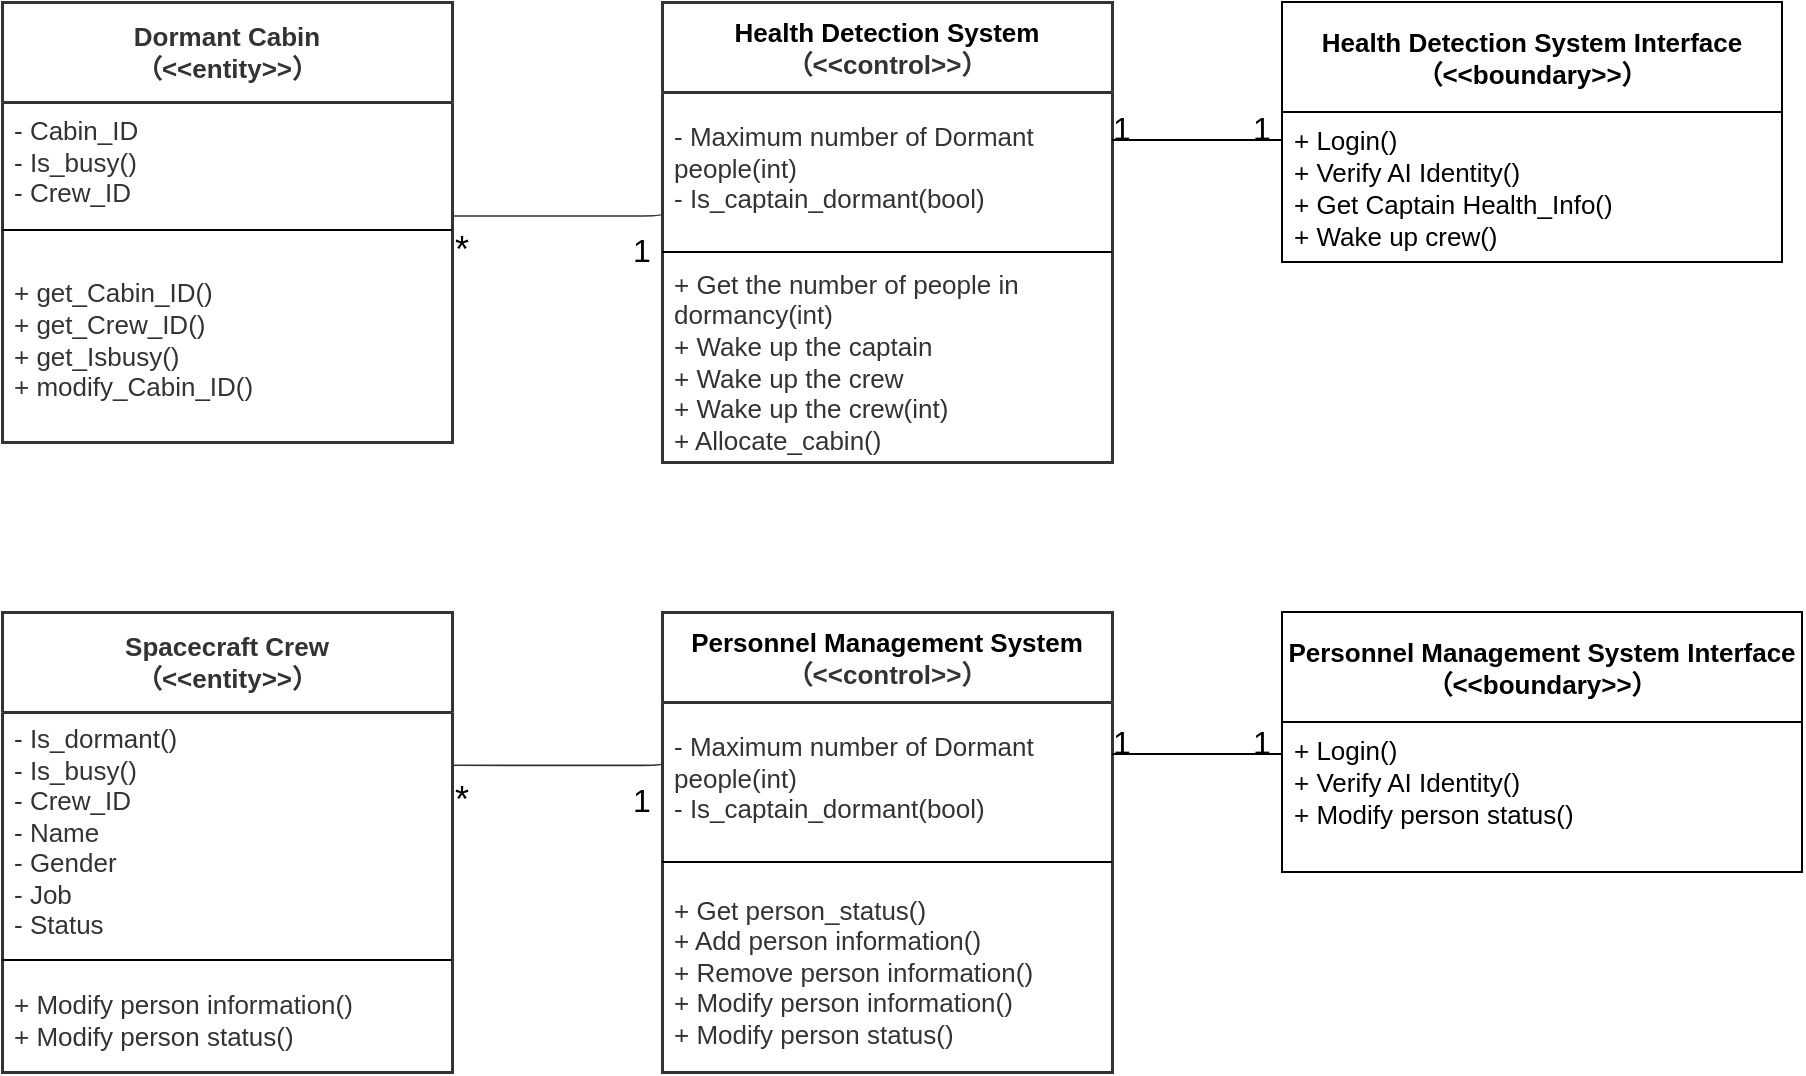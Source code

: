 <mxfile version="14.6.13" type="github">
  <diagram id="lahAI4o_v5NNIT2_g8Nk" name="Page-1">
    <mxGraphModel dx="1038" dy="585" grid="0" gridSize="10" guides="1" tooltips="1" connect="1" arrows="1" fold="1" page="0" pageScale="1" pageWidth="827" pageHeight="1169" math="0" shadow="0">
      <root>
        <mxCell id="0" />
        <mxCell id="1" parent="0" />
        <mxCell id="dTBrqwSi1oJnKRtNTOWD-1" value="&lt;span style=&quot;color: rgb(0 , 0 , 0) ; font-family: &amp;#34;helvetica&amp;#34;&quot;&gt;&lt;font style=&quot;font-size: 13px&quot;&gt;Health Detection System&lt;/font&gt;&lt;/span&gt;（&amp;lt;&amp;lt;control&amp;gt;&amp;gt;）" style="html=1;overflow=block;blockSpacing=1;whiteSpace=wrap;swimlane;childLayout=stackLayout;horizontal=1;horizontalStack=0;resizeParent=1;resizeParentMax=0;resizeLast=0;collapsible=0;fontStyle=0;marginBottom=0;swimlaneFillColor=#ffffff;startSize=45;whiteSpace=wrap;fontSize=13;fontColor=#333333;fontStyle=1;whiteSpace=wrap;align=center;spacing=0;strokeColor=#333333;strokeOpacity=100;strokeWidth=1.5;" vertex="1" parent="1">
          <mxGeometry x="400" y="265" width="225" height="230" as="geometry" />
        </mxCell>
        <mxCell id="dTBrqwSi1oJnKRtNTOWD-2" value="- Maximum number of Dormant people(int)&#xa;- Is_captain_dormant(bool)" style="part=1;html=1;whiteSpace=wrap;resizeHeight=0;strokeColor=none;fillColor=none;align=left;verticalAlign=middle;spacingLeft=4;spacingRight=4;overflow=hidden;rotatable=0;points=[[0,0.5],[1,0.5]];portConstraint=eastwest;swimlaneFillColor=#ffffff;strokeOpacity=100;whiteSpace=wrap;fontSize=13;fontColor=#333333;" vertex="1" parent="dTBrqwSi1oJnKRtNTOWD-1">
          <mxGeometry y="45" width="225" height="76" as="geometry" />
        </mxCell>
        <mxCell id="dTBrqwSi1oJnKRtNTOWD-3" value="" style="line;strokeWidth=1;fillColor=none;align=left;verticalAlign=middle;spacingTop=-1;spacingLeft=3;spacingRight=3;rotatable=0;labelPosition=right;points=[];portConstraint=eastwest;" vertex="1" parent="dTBrqwSi1oJnKRtNTOWD-1">
          <mxGeometry y="121" width="225" height="8" as="geometry" />
        </mxCell>
        <mxCell id="dTBrqwSi1oJnKRtNTOWD-4" value="+ Get the number of people in dormancy(int)&#xa;+ Wake up the captain&#xa;+ Wake up the crew&#xa;+ Wake up the crew(int)&#xa;+ Allocate_cabin()" style="part=1;html=1;whiteSpace=wrap;resizeHeight=0;strokeColor=none;fillColor=none;align=left;verticalAlign=middle;spacingLeft=4;spacingRight=4;overflow=hidden;rotatable=0;points=[[0,0.5],[1,0.5]];portConstraint=eastwest;swimlaneFillColor=#ffffff;strokeOpacity=100;whiteSpace=wrap;fontSize=13;fontColor=#333333;" vertex="1" parent="dTBrqwSi1oJnKRtNTOWD-1">
          <mxGeometry y="129" width="225" height="101" as="geometry" />
        </mxCell>
        <mxCell id="dTBrqwSi1oJnKRtNTOWD-5" value="Dormant Cabin&lt;br&gt;（&amp;lt;&amp;lt;entity&amp;gt;&amp;gt;）" style="html=1;overflow=block;blockSpacing=1;whiteSpace=wrap;swimlane;childLayout=stackLayout;horizontal=1;horizontalStack=0;resizeParent=1;resizeParentMax=0;resizeLast=0;collapsible=0;fontStyle=0;marginBottom=0;swimlaneFillColor=#ffffff;startSize=50;whiteSpace=wrap;fontSize=13;fontColor=#333333;fontStyle=1;whiteSpace=wrap;align=center;spacing=0;strokeColor=#333333;strokeOpacity=100;strokeWidth=1.5;" vertex="1" parent="1">
          <mxGeometry x="70" y="265" width="225" height="220" as="geometry" />
        </mxCell>
        <mxCell id="dTBrqwSi1oJnKRtNTOWD-6" value="- Cabin_ID&lt;br&gt;- Is_busy()&lt;br&gt;- Crew_ID" style="part=1;html=1;whiteSpace=wrap;resizeHeight=0;strokeColor=none;fillColor=none;align=left;verticalAlign=middle;spacingLeft=4;spacingRight=4;overflow=hidden;rotatable=0;points=[[0,0.5],[1,0.5]];portConstraint=eastwest;swimlaneFillColor=#ffffff;strokeOpacity=100;whiteSpace=wrap;fontSize=13;fontColor=#333333;" vertex="1" parent="dTBrqwSi1oJnKRtNTOWD-5">
          <mxGeometry y="50" width="225" height="60" as="geometry" />
        </mxCell>
        <mxCell id="dTBrqwSi1oJnKRtNTOWD-7" value="" style="line;strokeWidth=1;fillColor=none;align=left;verticalAlign=middle;spacingTop=-1;spacingLeft=3;spacingRight=3;rotatable=0;labelPosition=right;points=[];portConstraint=eastwest;" vertex="1" parent="dTBrqwSi1oJnKRtNTOWD-5">
          <mxGeometry y="110" width="225" height="8" as="geometry" />
        </mxCell>
        <mxCell id="dTBrqwSi1oJnKRtNTOWD-8" value="+ get_Cabin_ID()&lt;br&gt;+ get_Crew_ID()&lt;br&gt;+ get_Isbusy()&lt;br&gt;+ modify_Cabin_ID()" style="part=1;html=1;whiteSpace=wrap;resizeHeight=0;strokeColor=none;fillColor=none;align=left;verticalAlign=middle;spacingLeft=4;spacingRight=4;overflow=hidden;rotatable=0;points=[[0,0.5],[1,0.5]];portConstraint=eastwest;swimlaneFillColor=#ffffff;strokeOpacity=100;whiteSpace=wrap;fontSize=13;fontColor=#333333;" vertex="1" parent="dTBrqwSi1oJnKRtNTOWD-5">
          <mxGeometry y="118" width="225" height="102" as="geometry" />
        </mxCell>
        <UserObject label="" lucidchartObjectId="2gjDA~KYbzQr" id="dTBrqwSi1oJnKRtNTOWD-9">
          <mxCell style="html=1;jettySize=18;whiteSpace=wrap;fontSize=13;strokeColor=#333333;strokeOpacity=100;strokeWidth=0.8;rounded=1;arcSize=24;edgeStyle=orthogonalEdgeStyle;startArrow=none;;endArrow=none;;" edge="1" parent="1">
            <mxGeometry width="100" height="100" relative="1" as="geometry">
              <Array as="points">
                <mxPoint x="400" y="372" />
              </Array>
              <mxPoint x="400" y="370" as="sourcePoint" />
              <mxPoint x="296" y="372" as="targetPoint" />
            </mxGeometry>
          </mxCell>
        </UserObject>
        <mxCell id="dTBrqwSi1oJnKRtNTOWD-10" value="&lt;font style=&quot;font-size: 18px&quot;&gt;*&lt;/font&gt;" style="text;html=1;strokeColor=none;fillColor=none;align=center;verticalAlign=middle;whiteSpace=wrap;rounded=0;" vertex="1" parent="1">
          <mxGeometry x="280" y="379.38" width="40" height="20" as="geometry" />
        </mxCell>
        <mxCell id="dTBrqwSi1oJnKRtNTOWD-11" value="&lt;font style=&quot;font-size: 16px&quot;&gt;1&lt;/font&gt;" style="text;html=1;strokeColor=none;fillColor=none;align=center;verticalAlign=middle;whiteSpace=wrap;rounded=0;" vertex="1" parent="1">
          <mxGeometry x="370" y="379.38" width="40" height="20" as="geometry" />
        </mxCell>
        <mxCell id="dTBrqwSi1oJnKRtNTOWD-12" value="Health Detection System Interface&#xa;（&lt;&lt;boundary&gt;&gt;）" style="swimlane;fontStyle=1;childLayout=stackLayout;horizontal=1;startSize=55;fillColor=none;horizontalStack=0;resizeParent=1;resizeParentMax=0;resizeLast=0;collapsible=1;marginBottom=0;fontSize=13;" vertex="1" parent="1">
          <mxGeometry x="710" y="265" width="250" height="130" as="geometry">
            <mxRectangle x="710" y="265" width="280" height="40" as="alternateBounds" />
          </mxGeometry>
        </mxCell>
        <mxCell id="dTBrqwSi1oJnKRtNTOWD-13" value="+ Login()&#xa;+ Verify AI Identity()&#xa;+ Get Captain Health_Info()&#xa;+ Wake up crew()" style="text;strokeColor=none;fillColor=none;align=left;verticalAlign=top;spacingLeft=4;spacingRight=4;overflow=hidden;rotatable=0;points=[[0,0.5],[1,0.5]];portConstraint=eastwest;fontSize=13;" vertex="1" parent="dTBrqwSi1oJnKRtNTOWD-12">
          <mxGeometry y="55" width="250" height="75" as="geometry" />
        </mxCell>
        <mxCell id="dTBrqwSi1oJnKRtNTOWD-14" value="" style="line;strokeWidth=1;fillColor=none;align=left;verticalAlign=middle;spacingTop=-1;spacingLeft=3;spacingRight=3;rotatable=0;labelPosition=right;points=[];portConstraint=eastwest;fontSize=13;" vertex="1" parent="1">
          <mxGeometry x="625" y="330" width="85" height="8" as="geometry" />
        </mxCell>
        <mxCell id="dTBrqwSi1oJnKRtNTOWD-15" value="&lt;font style=&quot;font-size: 16px&quot;&gt;1&lt;/font&gt;" style="text;html=1;strokeColor=none;fillColor=none;align=center;verticalAlign=middle;whiteSpace=wrap;rounded=0;" vertex="1" parent="1">
          <mxGeometry x="610" y="318" width="40" height="20" as="geometry" />
        </mxCell>
        <mxCell id="dTBrqwSi1oJnKRtNTOWD-16" value="&lt;font style=&quot;font-size: 16px&quot;&gt;1&lt;/font&gt;" style="text;html=1;strokeColor=none;fillColor=none;align=center;verticalAlign=middle;whiteSpace=wrap;rounded=0;" vertex="1" parent="1">
          <mxGeometry x="680" y="318" width="40" height="20" as="geometry" />
        </mxCell>
        <mxCell id="dTBrqwSi1oJnKRtNTOWD-17" value="Personnel Management System Interface&#xa;（&lt;&lt;boundary&gt;&gt;）" style="swimlane;fontStyle=1;childLayout=stackLayout;horizontal=1;startSize=55;fillColor=none;horizontalStack=0;resizeParent=1;resizeParentMax=0;resizeLast=0;collapsible=1;marginBottom=0;fontSize=13;" vertex="1" parent="1">
          <mxGeometry x="710" y="570" width="260" height="130" as="geometry">
            <mxRectangle x="710" y="265" width="280" height="40" as="alternateBounds" />
          </mxGeometry>
        </mxCell>
        <mxCell id="dTBrqwSi1oJnKRtNTOWD-18" value="+ Login()&#xa;+ Verify AI Identity()&#xa;+ Modify person status()" style="text;strokeColor=none;fillColor=none;align=left;verticalAlign=top;spacingLeft=4;spacingRight=4;overflow=hidden;rotatable=0;points=[[0,0.5],[1,0.5]];portConstraint=eastwest;fontSize=13;" vertex="1" parent="dTBrqwSi1oJnKRtNTOWD-17">
          <mxGeometry y="55" width="260" height="75" as="geometry" />
        </mxCell>
        <mxCell id="dTBrqwSi1oJnKRtNTOWD-19" value="&lt;span style=&quot;color: rgb(0 , 0 , 0)&quot;&gt;Personnel Management&lt;/span&gt;&lt;span style=&quot;color: rgb(0 , 0 , 0) ; font-family: &amp;#34;helvetica&amp;#34;&quot;&gt;&lt;font style=&quot;font-size: 13px&quot;&gt;&amp;nbsp;System&lt;/font&gt;&lt;/span&gt;（&amp;lt;&amp;lt;control&amp;gt;&amp;gt;）" style="html=1;overflow=block;blockSpacing=1;whiteSpace=wrap;swimlane;childLayout=stackLayout;horizontal=1;horizontalStack=0;resizeParent=1;resizeParentMax=0;resizeLast=0;collapsible=0;fontStyle=0;marginBottom=0;swimlaneFillColor=#ffffff;startSize=45;whiteSpace=wrap;fontSize=13;fontColor=#333333;fontStyle=1;whiteSpace=wrap;align=center;spacing=0;strokeColor=#333333;strokeOpacity=100;strokeWidth=1.5;" vertex="1" parent="1">
          <mxGeometry x="400" y="570" width="225" height="230" as="geometry" />
        </mxCell>
        <mxCell id="dTBrqwSi1oJnKRtNTOWD-20" value="- Maximum number of Dormant people(int)&#xa;- Is_captain_dormant(bool)" style="part=1;html=1;whiteSpace=wrap;resizeHeight=0;strokeColor=none;fillColor=none;align=left;verticalAlign=middle;spacingLeft=4;spacingRight=4;overflow=hidden;rotatable=0;points=[[0,0.5],[1,0.5]];portConstraint=eastwest;swimlaneFillColor=#ffffff;strokeOpacity=100;whiteSpace=wrap;fontSize=13;fontColor=#333333;" vertex="1" parent="dTBrqwSi1oJnKRtNTOWD-19">
          <mxGeometry y="45" width="225" height="76" as="geometry" />
        </mxCell>
        <mxCell id="dTBrqwSi1oJnKRtNTOWD-21" value="" style="line;strokeWidth=1;fillColor=none;align=left;verticalAlign=middle;spacingTop=-1;spacingLeft=3;spacingRight=3;rotatable=0;labelPosition=right;points=[];portConstraint=eastwest;" vertex="1" parent="dTBrqwSi1oJnKRtNTOWD-19">
          <mxGeometry y="121" width="225" height="8" as="geometry" />
        </mxCell>
        <mxCell id="dTBrqwSi1oJnKRtNTOWD-22" value="+ Get person_status()&lt;br&gt;+ Add person information()&lt;br&gt;+ Remove person information()&lt;br&gt;+ Modify person information()&lt;br&gt;+ Modify person status()" style="part=1;html=1;whiteSpace=wrap;resizeHeight=0;strokeColor=none;fillColor=none;align=left;verticalAlign=middle;spacingLeft=4;spacingRight=4;overflow=hidden;rotatable=0;points=[[0,0.5],[1,0.5]];portConstraint=eastwest;swimlaneFillColor=#ffffff;strokeOpacity=100;whiteSpace=wrap;fontSize=13;fontColor=#333333;" vertex="1" parent="dTBrqwSi1oJnKRtNTOWD-19">
          <mxGeometry y="129" width="225" height="101" as="geometry" />
        </mxCell>
        <mxCell id="dTBrqwSi1oJnKRtNTOWD-23" value="" style="line;strokeWidth=1;fillColor=none;align=left;verticalAlign=middle;spacingTop=-1;spacingLeft=3;spacingRight=3;rotatable=0;labelPosition=right;points=[];portConstraint=eastwest;fontSize=13;" vertex="1" parent="1">
          <mxGeometry x="625" y="637" width="85" height="8" as="geometry" />
        </mxCell>
        <mxCell id="dTBrqwSi1oJnKRtNTOWD-24" value="&lt;font style=&quot;font-size: 16px&quot;&gt;1&lt;/font&gt;" style="text;html=1;strokeColor=none;fillColor=none;align=center;verticalAlign=middle;whiteSpace=wrap;rounded=0;" vertex="1" parent="1">
          <mxGeometry x="610" y="625" width="40" height="20" as="geometry" />
        </mxCell>
        <mxCell id="dTBrqwSi1oJnKRtNTOWD-25" value="&lt;font style=&quot;font-size: 16px&quot;&gt;1&lt;/font&gt;" style="text;html=1;strokeColor=none;fillColor=none;align=center;verticalAlign=middle;whiteSpace=wrap;rounded=0;" vertex="1" parent="1">
          <mxGeometry x="680" y="625" width="40" height="20" as="geometry" />
        </mxCell>
        <mxCell id="dTBrqwSi1oJnKRtNTOWD-27" value="Spacecraft Crew&lt;br&gt;（&amp;lt;&amp;lt;entity&amp;gt;&amp;gt;）" style="html=1;overflow=block;blockSpacing=1;whiteSpace=wrap;swimlane;childLayout=stackLayout;horizontal=1;horizontalStack=0;resizeParent=1;resizeParentMax=0;resizeLast=0;collapsible=0;fontStyle=0;marginBottom=0;swimlaneFillColor=#ffffff;startSize=50;whiteSpace=wrap;fontSize=13;fontColor=#333333;fontStyle=1;whiteSpace=wrap;align=center;spacing=0;strokeColor=#333333;strokeOpacity=100;strokeWidth=1.5;" vertex="1" parent="1">
          <mxGeometry x="70" y="570" width="225" height="230" as="geometry" />
        </mxCell>
        <mxCell id="dTBrqwSi1oJnKRtNTOWD-28" value="- Is_dormant()&lt;br&gt;- Is_busy()&lt;br&gt;- Crew_ID&lt;br&gt;- Name&lt;br&gt;- Gender&lt;br&gt;- Job&lt;br&gt;- Status" style="part=1;html=1;whiteSpace=wrap;resizeHeight=0;strokeColor=none;fillColor=none;align=left;verticalAlign=middle;spacingLeft=4;spacingRight=4;overflow=hidden;rotatable=0;points=[[0,0.5],[1,0.5]];portConstraint=eastwest;swimlaneFillColor=#ffffff;strokeOpacity=100;whiteSpace=wrap;fontSize=13;fontColor=#333333;" vertex="1" parent="dTBrqwSi1oJnKRtNTOWD-27">
          <mxGeometry y="50" width="225" height="120" as="geometry" />
        </mxCell>
        <mxCell id="dTBrqwSi1oJnKRtNTOWD-29" value="" style="line;strokeWidth=1;fillColor=none;align=left;verticalAlign=middle;spacingTop=-1;spacingLeft=3;spacingRight=3;rotatable=0;labelPosition=right;points=[];portConstraint=eastwest;" vertex="1" parent="dTBrqwSi1oJnKRtNTOWD-27">
          <mxGeometry y="170" width="225" height="8" as="geometry" />
        </mxCell>
        <mxCell id="dTBrqwSi1oJnKRtNTOWD-30" value="+ Modify person information()&lt;br&gt;+ Modify person status()" style="part=1;html=1;whiteSpace=wrap;resizeHeight=0;strokeColor=none;fillColor=none;align=left;verticalAlign=middle;spacingLeft=4;spacingRight=4;overflow=hidden;rotatable=0;points=[[0,0.5],[1,0.5]];portConstraint=eastwest;swimlaneFillColor=#ffffff;strokeOpacity=100;whiteSpace=wrap;fontSize=13;fontColor=#333333;" vertex="1" parent="dTBrqwSi1oJnKRtNTOWD-27">
          <mxGeometry y="178" width="225" height="52" as="geometry" />
        </mxCell>
        <UserObject label="" lucidchartObjectId="2gjDA~KYbzQr" id="dTBrqwSi1oJnKRtNTOWD-31">
          <mxCell style="html=1;jettySize=18;whiteSpace=wrap;fontSize=13;strokeColor=#333333;strokeOpacity=100;strokeWidth=0.8;rounded=1;arcSize=24;edgeStyle=orthogonalEdgeStyle;startArrow=none;;endArrow=none;;entryX=1.004;entryY=-0.011;entryDx=0;entryDy=0;entryPerimeter=0;" edge="1" parent="1">
            <mxGeometry width="100" height="100" relative="1" as="geometry">
              <Array as="points">
                <mxPoint x="400" y="647" />
              </Array>
              <mxPoint x="400" y="645" as="sourcePoint" />
              <mxPoint x="295.9" y="646.658" as="targetPoint" />
            </mxGeometry>
          </mxCell>
        </UserObject>
        <mxCell id="dTBrqwSi1oJnKRtNTOWD-32" value="&lt;font style=&quot;font-size: 18px&quot;&gt;*&lt;/font&gt;" style="text;html=1;strokeColor=none;fillColor=none;align=center;verticalAlign=middle;whiteSpace=wrap;rounded=0;" vertex="1" parent="1">
          <mxGeometry x="280" y="654.38" width="40" height="20" as="geometry" />
        </mxCell>
        <mxCell id="dTBrqwSi1oJnKRtNTOWD-33" value="&lt;font style=&quot;font-size: 16px&quot;&gt;1&lt;/font&gt;" style="text;html=1;strokeColor=none;fillColor=none;align=center;verticalAlign=middle;whiteSpace=wrap;rounded=0;" vertex="1" parent="1">
          <mxGeometry x="370" y="654.38" width="40" height="20" as="geometry" />
        </mxCell>
      </root>
    </mxGraphModel>
  </diagram>
</mxfile>
